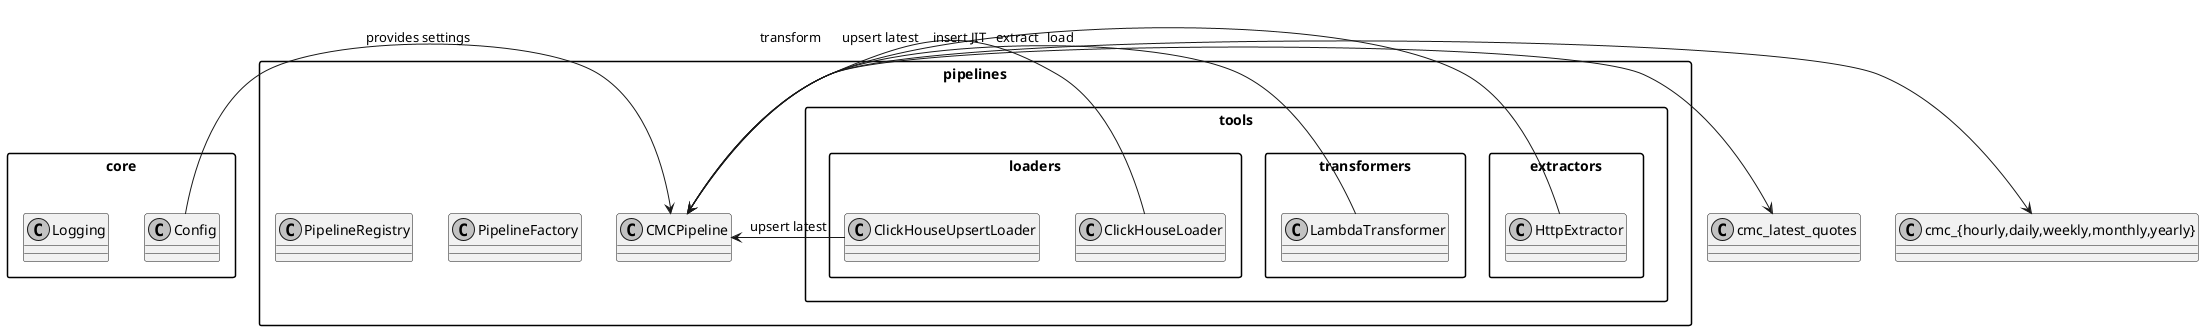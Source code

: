 @startuml
skinparam monochrome true
skinparam packageStyle rectangle

package core {
  class Config
  class Logging
}

package pipelines.tools.extractors {
  class HttpExtractor
}

package pipelines.tools.transformers {
  class LambdaTransformer
}

package pipelines.tools.loaders {
  class ClickHouseLoader
  class ClickHouseUpsertLoader
}

package pipelines {
  class CMCPipeline
  class PipelineFactory
  class PipelineRegistry
}

Config -> CMCPipeline : provides settings
HttpExtractor -> CMCPipeline : extract
LambdaTransformer -> CMCPipeline : transform
ClickHouseLoader -> CMCPipeline : load
ClickHouseUpsertLoader -> CMCPipeline : upsert latest

CMCPipeline -> "cmc_latest_quotes" : upsert latest
CMCPipeline -> "cmc_{hourly,daily,weekly,monthly,yearly}" : insert JIT

@enduml


